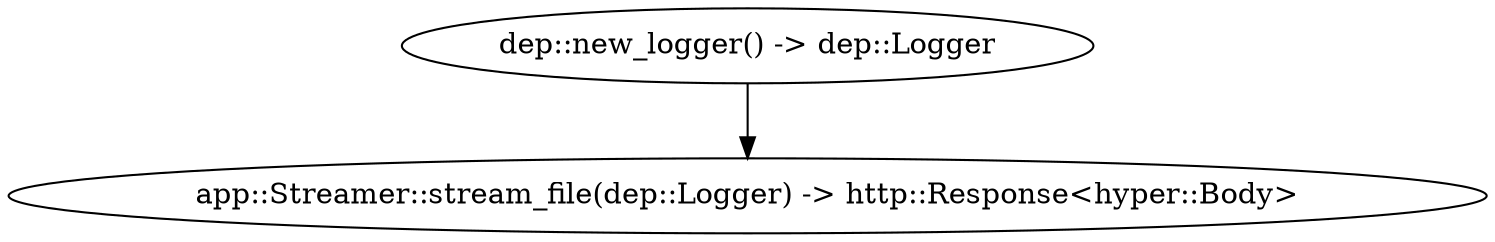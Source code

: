 digraph "/home" {
    0 [ label = "app::Streamer::stream_file(dep::Logger) -> http::Response<hyper::Body>"]
    1 [ label = "dep::new_logger() -> dep::Logger"]
    1 -> 0 [ ]
}
digraph app_state {
    0 [ label = "crate::ApplicationState() -> crate::ApplicationState"]
}